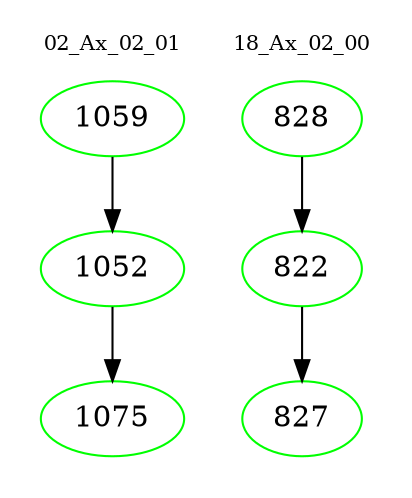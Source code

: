 digraph{
subgraph cluster_0 {
color = white
label = "02_Ax_02_01";
fontsize=10;
T0_1059 [label="1059", color="green"]
T0_1059 -> T0_1052 [color="black"]
T0_1052 [label="1052", color="green"]
T0_1052 -> T0_1075 [color="black"]
T0_1075 [label="1075", color="green"]
}
subgraph cluster_1 {
color = white
label = "18_Ax_02_00";
fontsize=10;
T1_828 [label="828", color="green"]
T1_828 -> T1_822 [color="black"]
T1_822 [label="822", color="green"]
T1_822 -> T1_827 [color="black"]
T1_827 [label="827", color="green"]
}
}
